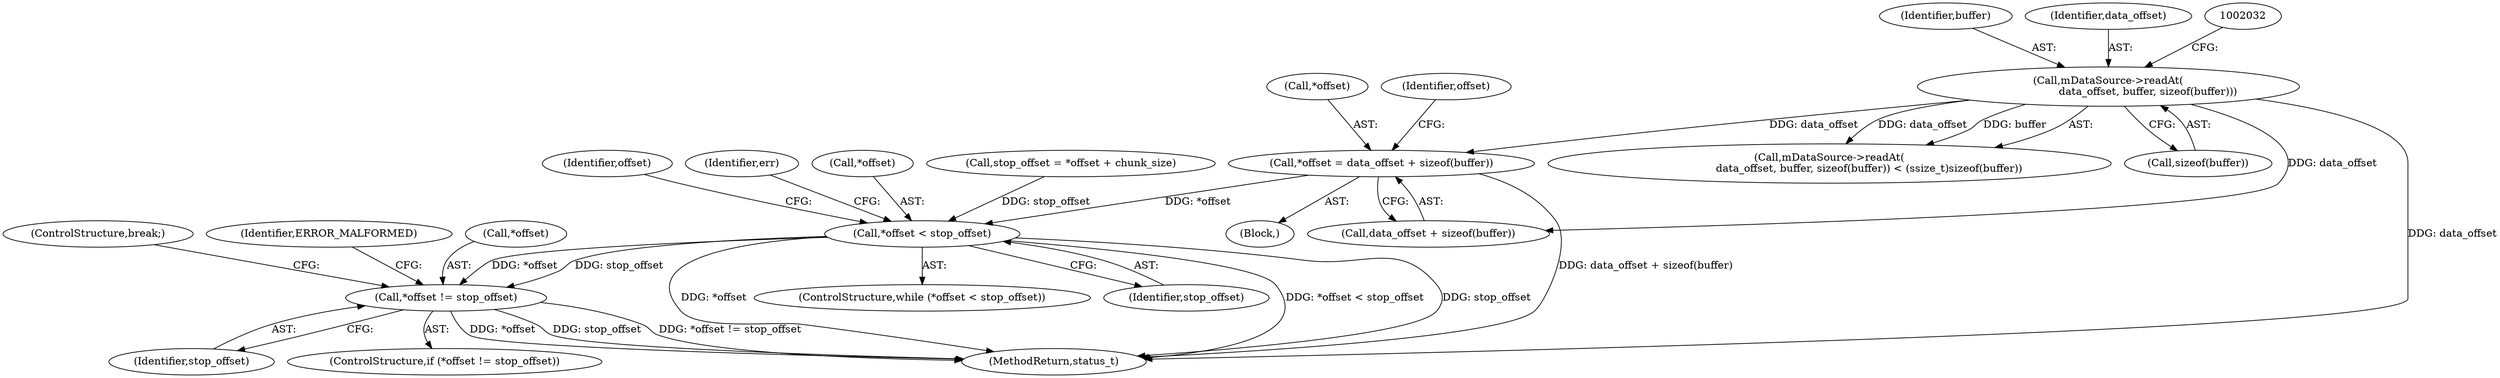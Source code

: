 digraph "0_Android_8a3a2f6ea7defe1a81bb32b3c9f3537f84749b9d@API" {
"1002112" [label="(Call,*offset = data_offset + sizeof(buffer))"];
"1002026" [label="(Call,mDataSource->readAt(\n                        data_offset, buffer, sizeof(buffer)))"];
"1002120" [label="(Call,*offset < stop_offset)"];
"1002141" [label="(Call,*offset != stop_offset)"];
"1002028" [label="(Identifier,buffer)"];
"1002121" [label="(Call,*offset)"];
"1002112" [label="(Call,*offset = data_offset + sizeof(buffer))"];
"1002144" [label="(Identifier,stop_offset)"];
"1002140" [label="(ControlStructure,if (*offset != stop_offset))"];
"1002148" [label="(ControlStructure,break;)"];
"1002106" [label="(Call,stop_offset = *offset + chunk_size)"];
"1002025" [label="(Call,mDataSource->readAt(\n                        data_offset, buffer, sizeof(buffer)) < (ssize_t)sizeof(buffer))"];
"1002012" [label="(Block,)"];
"1002113" [label="(Call,*offset)"];
"1002123" [label="(Identifier,stop_offset)"];
"1002027" [label="(Identifier,data_offset)"];
"1002143" [label="(Identifier,offset)"];
"1002147" [label="(Identifier,ERROR_MALFORMED)"];
"1002029" [label="(Call,sizeof(buffer))"];
"1002120" [label="(Call,*offset < stop_offset)"];
"1002115" [label="(Call,data_offset + sizeof(buffer))"];
"1002127" [label="(Identifier,err)"];
"1002142" [label="(Call,*offset)"];
"1002122" [label="(Identifier,offset)"];
"1002026" [label="(Call,mDataSource->readAt(\n                        data_offset, buffer, sizeof(buffer)))"];
"1002119" [label="(ControlStructure,while (*offset < stop_offset))"];
"1002141" [label="(Call,*offset != stop_offset)"];
"1003903" [label="(MethodReturn,status_t)"];
"1002112" -> "1002012"  [label="AST: "];
"1002112" -> "1002115"  [label="CFG: "];
"1002113" -> "1002112"  [label="AST: "];
"1002115" -> "1002112"  [label="AST: "];
"1002122" -> "1002112"  [label="CFG: "];
"1002112" -> "1003903"  [label="DDG: data_offset + sizeof(buffer)"];
"1002026" -> "1002112"  [label="DDG: data_offset"];
"1002112" -> "1002120"  [label="DDG: *offset"];
"1002026" -> "1002025"  [label="AST: "];
"1002026" -> "1002029"  [label="CFG: "];
"1002027" -> "1002026"  [label="AST: "];
"1002028" -> "1002026"  [label="AST: "];
"1002029" -> "1002026"  [label="AST: "];
"1002032" -> "1002026"  [label="CFG: "];
"1002026" -> "1003903"  [label="DDG: data_offset"];
"1002026" -> "1002025"  [label="DDG: data_offset"];
"1002026" -> "1002025"  [label="DDG: buffer"];
"1002026" -> "1002115"  [label="DDG: data_offset"];
"1002120" -> "1002119"  [label="AST: "];
"1002120" -> "1002123"  [label="CFG: "];
"1002121" -> "1002120"  [label="AST: "];
"1002123" -> "1002120"  [label="AST: "];
"1002127" -> "1002120"  [label="CFG: "];
"1002143" -> "1002120"  [label="CFG: "];
"1002120" -> "1003903"  [label="DDG: *offset"];
"1002120" -> "1003903"  [label="DDG: stop_offset"];
"1002120" -> "1003903"  [label="DDG: *offset < stop_offset"];
"1002106" -> "1002120"  [label="DDG: stop_offset"];
"1002120" -> "1002141"  [label="DDG: *offset"];
"1002120" -> "1002141"  [label="DDG: stop_offset"];
"1002141" -> "1002140"  [label="AST: "];
"1002141" -> "1002144"  [label="CFG: "];
"1002142" -> "1002141"  [label="AST: "];
"1002144" -> "1002141"  [label="AST: "];
"1002147" -> "1002141"  [label="CFG: "];
"1002148" -> "1002141"  [label="CFG: "];
"1002141" -> "1003903"  [label="DDG: *offset"];
"1002141" -> "1003903"  [label="DDG: stop_offset"];
"1002141" -> "1003903"  [label="DDG: *offset != stop_offset"];
}
